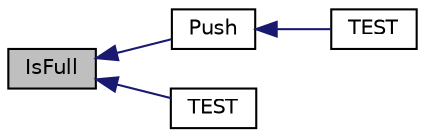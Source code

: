 digraph "IsFull"
{
 // INTERACTIVE_SVG=YES
  edge [fontname="Helvetica",fontsize="10",labelfontname="Helvetica",labelfontsize="10"];
  node [fontname="Helvetica",fontsize="10",shape=record];
  rankdir="LR";
  Node15 [label="IsFull",height=0.2,width=0.4,color="black", fillcolor="grey75", style="filled", fontcolor="black"];
  Node15 -> Node16 [dir="back",color="midnightblue",fontsize="10",style="solid",fontname="Helvetica"];
  Node16 [label="Push",height=0.2,width=0.4,color="black", fillcolor="white", style="filled",URL="$db/d38/_nlinhas_8c.html#a44d7ad59ea762c39a4db1cb3aec104b1"];
  Node16 -> Node17 [dir="back",color="midnightblue",fontsize="10",style="solid",fontname="Helvetica"];
  Node17 [label="TEST",height=0.2,width=0.4,color="black", fillcolor="white", style="filled",URL="$df/d8b/_testa___nlinhas_8c.html#a0df35d56a7531b844b2a1a0dbb653715"];
  Node15 -> Node18 [dir="back",color="midnightblue",fontsize="10",style="solid",fontname="Helvetica"];
  Node18 [label="TEST",height=0.2,width=0.4,color="black", fillcolor="white", style="filled",URL="$df/d8b/_testa___nlinhas_8c.html#aba00027812dea5f620441d0b64b6b1c4"];
}
